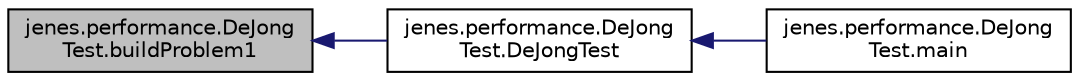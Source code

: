 digraph "jenes.performance.DeJongTest.buildProblem1"
{
  edge [fontname="Helvetica",fontsize="10",labelfontname="Helvetica",labelfontsize="10"];
  node [fontname="Helvetica",fontsize="10",shape=record];
  rankdir="LR";
  Node1 [label="jenes.performance.DeJong\lTest.buildProblem1",height=0.2,width=0.4,color="black", fillcolor="grey75", style="filled" fontcolor="black"];
  Node1 -> Node2 [dir="back",color="midnightblue",fontsize="10",style="solid",fontname="Helvetica"];
  Node2 [label="jenes.performance.DeJong\lTest.DeJongTest",height=0.2,width=0.4,color="black", fillcolor="white", style="filled",URL="$classjenes_1_1performance_1_1_de_jong_test.html#a795332b956040573e1567a687b734c0f"];
  Node2 -> Node3 [dir="back",color="midnightblue",fontsize="10",style="solid",fontname="Helvetica"];
  Node3 [label="jenes.performance.DeJong\lTest.main",height=0.2,width=0.4,color="black", fillcolor="white", style="filled",URL="$classjenes_1_1performance_1_1_de_jong_test.html#ab226b971a6f791d5a49dd4c2718f81d7"];
}
